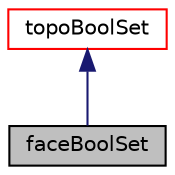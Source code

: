 digraph "faceBoolSet"
{
  bgcolor="transparent";
  edge [fontname="Helvetica",fontsize="10",labelfontname="Helvetica",labelfontsize="10"];
  node [fontname="Helvetica",fontsize="10",shape=record];
  Node1 [label="faceBoolSet",height=0.2,width=0.4,color="black", fillcolor="grey75", style="filled" fontcolor="black"];
  Node2 -> Node1 [dir="back",color="midnightblue",fontsize="10",style="solid",fontname="Helvetica"];
  Node2 [label="topoBoolSet",height=0.2,width=0.4,color="red",URL="$classFoam_1_1topoBoolSet.html",tooltip="Base for a special purpose topoSet using labels stored as a boolList. "];
}
